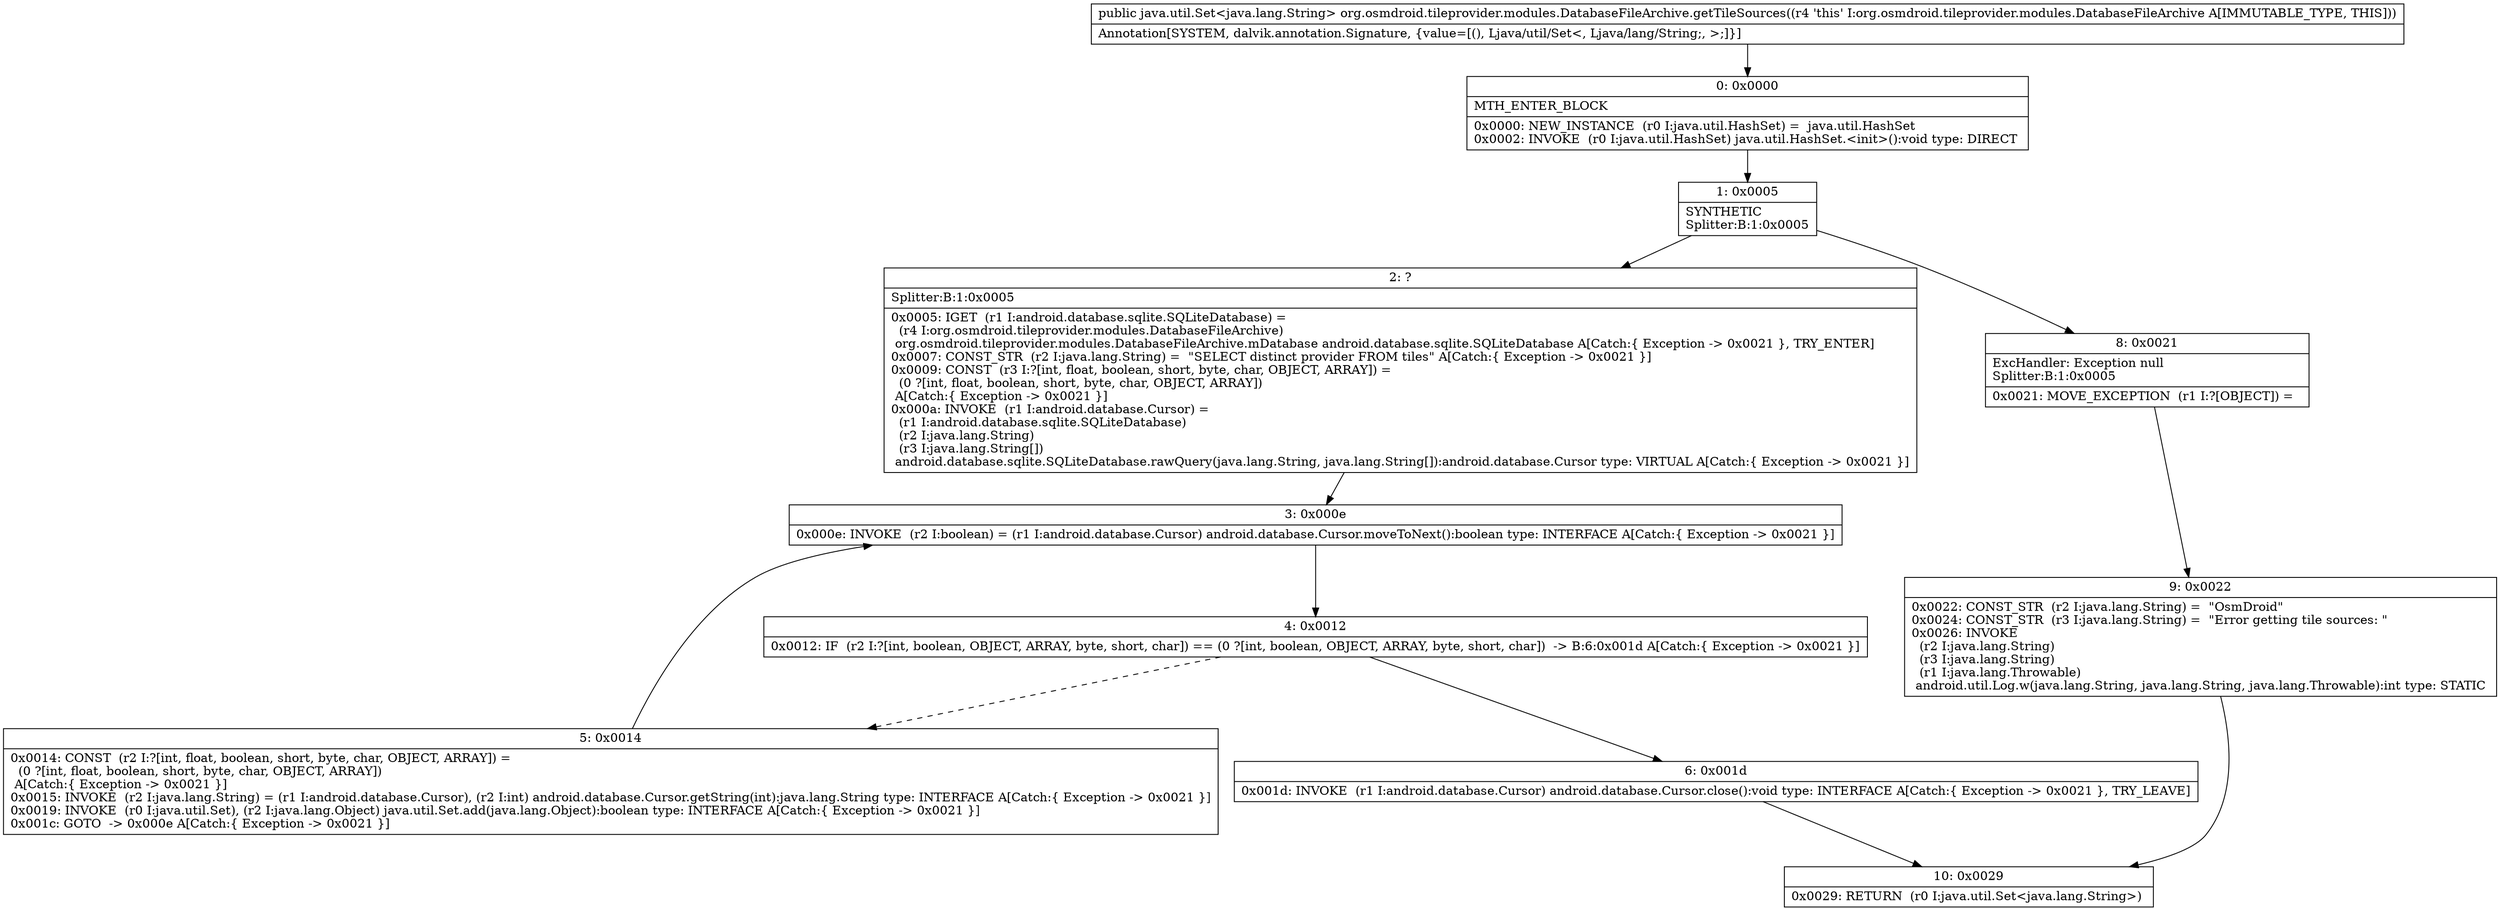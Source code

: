 digraph "CFG fororg.osmdroid.tileprovider.modules.DatabaseFileArchive.getTileSources()Ljava\/util\/Set;" {
Node_0 [shape=record,label="{0\:\ 0x0000|MTH_ENTER_BLOCK\l|0x0000: NEW_INSTANCE  (r0 I:java.util.HashSet) =  java.util.HashSet \l0x0002: INVOKE  (r0 I:java.util.HashSet) java.util.HashSet.\<init\>():void type: DIRECT \l}"];
Node_1 [shape=record,label="{1\:\ 0x0005|SYNTHETIC\lSplitter:B:1:0x0005\l}"];
Node_2 [shape=record,label="{2\:\ ?|Splitter:B:1:0x0005\l|0x0005: IGET  (r1 I:android.database.sqlite.SQLiteDatabase) = \l  (r4 I:org.osmdroid.tileprovider.modules.DatabaseFileArchive)\l org.osmdroid.tileprovider.modules.DatabaseFileArchive.mDatabase android.database.sqlite.SQLiteDatabase A[Catch:\{ Exception \-\> 0x0021 \}, TRY_ENTER]\l0x0007: CONST_STR  (r2 I:java.lang.String) =  \"SELECT distinct provider FROM tiles\" A[Catch:\{ Exception \-\> 0x0021 \}]\l0x0009: CONST  (r3 I:?[int, float, boolean, short, byte, char, OBJECT, ARRAY]) = \l  (0 ?[int, float, boolean, short, byte, char, OBJECT, ARRAY])\l A[Catch:\{ Exception \-\> 0x0021 \}]\l0x000a: INVOKE  (r1 I:android.database.Cursor) = \l  (r1 I:android.database.sqlite.SQLiteDatabase)\l  (r2 I:java.lang.String)\l  (r3 I:java.lang.String[])\l android.database.sqlite.SQLiteDatabase.rawQuery(java.lang.String, java.lang.String[]):android.database.Cursor type: VIRTUAL A[Catch:\{ Exception \-\> 0x0021 \}]\l}"];
Node_3 [shape=record,label="{3\:\ 0x000e|0x000e: INVOKE  (r2 I:boolean) = (r1 I:android.database.Cursor) android.database.Cursor.moveToNext():boolean type: INTERFACE A[Catch:\{ Exception \-\> 0x0021 \}]\l}"];
Node_4 [shape=record,label="{4\:\ 0x0012|0x0012: IF  (r2 I:?[int, boolean, OBJECT, ARRAY, byte, short, char]) == (0 ?[int, boolean, OBJECT, ARRAY, byte, short, char])  \-\> B:6:0x001d A[Catch:\{ Exception \-\> 0x0021 \}]\l}"];
Node_5 [shape=record,label="{5\:\ 0x0014|0x0014: CONST  (r2 I:?[int, float, boolean, short, byte, char, OBJECT, ARRAY]) = \l  (0 ?[int, float, boolean, short, byte, char, OBJECT, ARRAY])\l A[Catch:\{ Exception \-\> 0x0021 \}]\l0x0015: INVOKE  (r2 I:java.lang.String) = (r1 I:android.database.Cursor), (r2 I:int) android.database.Cursor.getString(int):java.lang.String type: INTERFACE A[Catch:\{ Exception \-\> 0x0021 \}]\l0x0019: INVOKE  (r0 I:java.util.Set), (r2 I:java.lang.Object) java.util.Set.add(java.lang.Object):boolean type: INTERFACE A[Catch:\{ Exception \-\> 0x0021 \}]\l0x001c: GOTO  \-\> 0x000e A[Catch:\{ Exception \-\> 0x0021 \}]\l}"];
Node_6 [shape=record,label="{6\:\ 0x001d|0x001d: INVOKE  (r1 I:android.database.Cursor) android.database.Cursor.close():void type: INTERFACE A[Catch:\{ Exception \-\> 0x0021 \}, TRY_LEAVE]\l}"];
Node_8 [shape=record,label="{8\:\ 0x0021|ExcHandler: Exception null\lSplitter:B:1:0x0005\l|0x0021: MOVE_EXCEPTION  (r1 I:?[OBJECT]) =  \l}"];
Node_9 [shape=record,label="{9\:\ 0x0022|0x0022: CONST_STR  (r2 I:java.lang.String) =  \"OsmDroid\" \l0x0024: CONST_STR  (r3 I:java.lang.String) =  \"Error getting tile sources: \" \l0x0026: INVOKE  \l  (r2 I:java.lang.String)\l  (r3 I:java.lang.String)\l  (r1 I:java.lang.Throwable)\l android.util.Log.w(java.lang.String, java.lang.String, java.lang.Throwable):int type: STATIC \l}"];
Node_10 [shape=record,label="{10\:\ 0x0029|0x0029: RETURN  (r0 I:java.util.Set\<java.lang.String\>) \l}"];
MethodNode[shape=record,label="{public java.util.Set\<java.lang.String\> org.osmdroid.tileprovider.modules.DatabaseFileArchive.getTileSources((r4 'this' I:org.osmdroid.tileprovider.modules.DatabaseFileArchive A[IMMUTABLE_TYPE, THIS]))  | Annotation[SYSTEM, dalvik.annotation.Signature, \{value=[(), Ljava\/util\/Set\<, Ljava\/lang\/String;, \>;]\}]\l}"];
MethodNode -> Node_0;
Node_0 -> Node_1;
Node_1 -> Node_2;
Node_1 -> Node_8;
Node_2 -> Node_3;
Node_3 -> Node_4;
Node_4 -> Node_5[style=dashed];
Node_4 -> Node_6;
Node_5 -> Node_3;
Node_6 -> Node_10;
Node_8 -> Node_9;
Node_9 -> Node_10;
}

